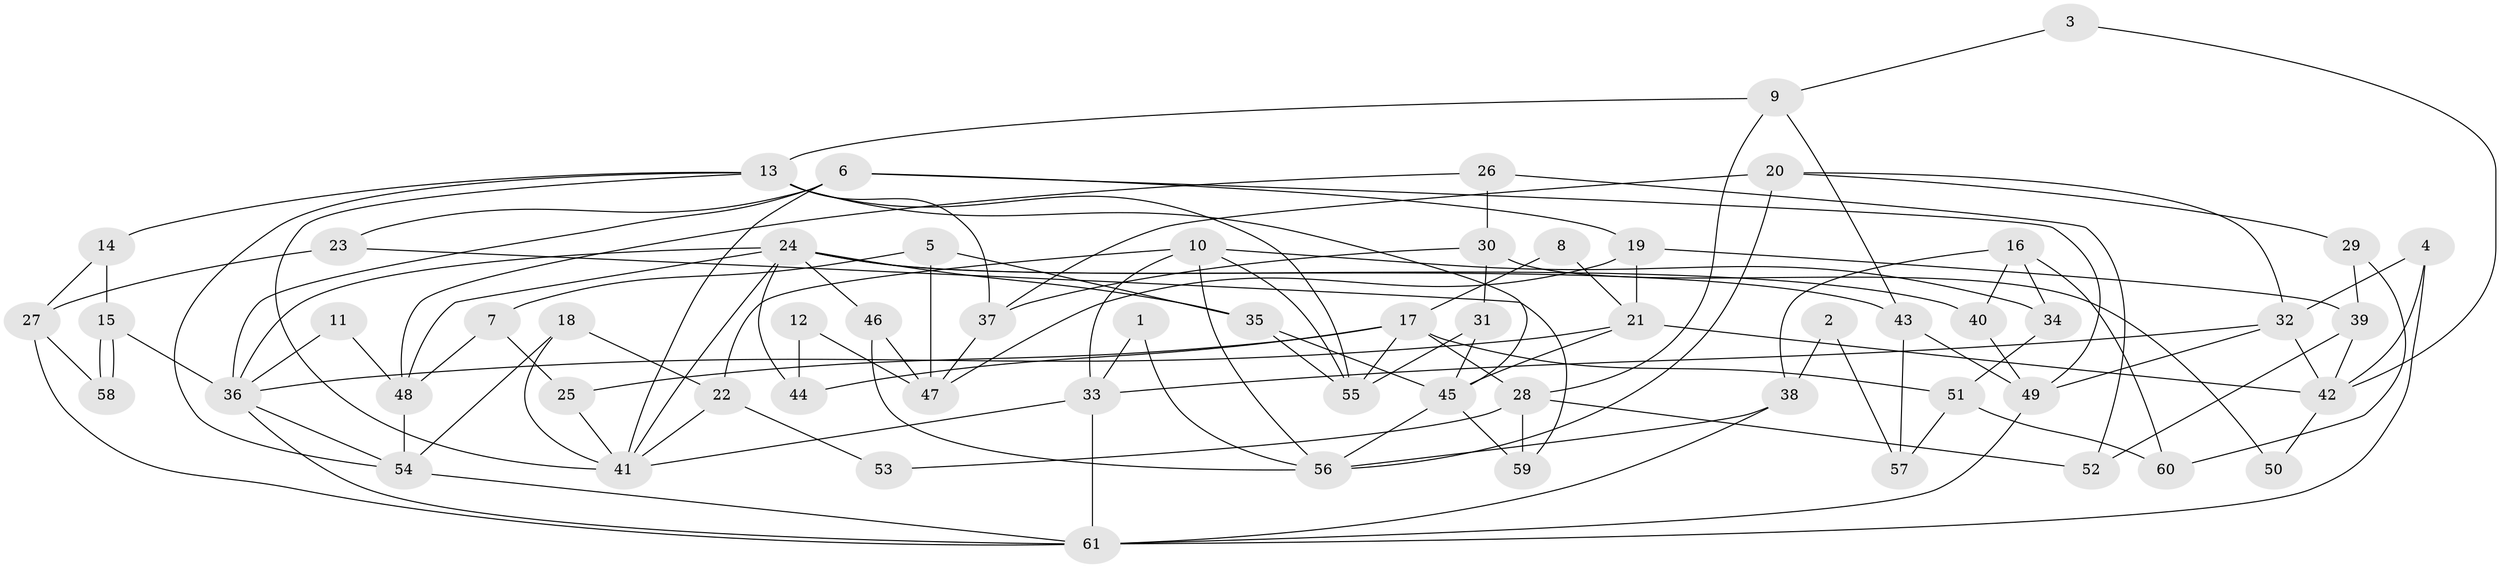 // Generated by graph-tools (version 1.1) at 2025/14/03/09/25 04:14:54]
// undirected, 61 vertices, 122 edges
graph export_dot {
graph [start="1"]
  node [color=gray90,style=filled];
  1;
  2;
  3;
  4;
  5;
  6;
  7;
  8;
  9;
  10;
  11;
  12;
  13;
  14;
  15;
  16;
  17;
  18;
  19;
  20;
  21;
  22;
  23;
  24;
  25;
  26;
  27;
  28;
  29;
  30;
  31;
  32;
  33;
  34;
  35;
  36;
  37;
  38;
  39;
  40;
  41;
  42;
  43;
  44;
  45;
  46;
  47;
  48;
  49;
  50;
  51;
  52;
  53;
  54;
  55;
  56;
  57;
  58;
  59;
  60;
  61;
  1 -- 33;
  1 -- 56;
  2 -- 38;
  2 -- 57;
  3 -- 42;
  3 -- 9;
  4 -- 42;
  4 -- 61;
  4 -- 32;
  5 -- 35;
  5 -- 7;
  5 -- 47;
  6 -- 36;
  6 -- 41;
  6 -- 19;
  6 -- 23;
  6 -- 49;
  7 -- 48;
  7 -- 25;
  8 -- 17;
  8 -- 21;
  9 -- 13;
  9 -- 43;
  9 -- 28;
  10 -- 33;
  10 -- 22;
  10 -- 34;
  10 -- 55;
  10 -- 56;
  11 -- 48;
  11 -- 36;
  12 -- 44;
  12 -- 47;
  13 -- 37;
  13 -- 55;
  13 -- 14;
  13 -- 41;
  13 -- 45;
  13 -- 54;
  14 -- 27;
  14 -- 15;
  15 -- 58;
  15 -- 58;
  15 -- 36;
  16 -- 38;
  16 -- 40;
  16 -- 34;
  16 -- 60;
  17 -- 55;
  17 -- 51;
  17 -- 25;
  17 -- 28;
  17 -- 44;
  18 -- 54;
  18 -- 41;
  18 -- 22;
  19 -- 21;
  19 -- 39;
  19 -- 47;
  20 -- 32;
  20 -- 37;
  20 -- 29;
  20 -- 56;
  21 -- 36;
  21 -- 45;
  21 -- 42;
  22 -- 41;
  22 -- 53;
  23 -- 59;
  23 -- 27;
  24 -- 46;
  24 -- 36;
  24 -- 35;
  24 -- 40;
  24 -- 41;
  24 -- 43;
  24 -- 44;
  24 -- 48;
  25 -- 41;
  26 -- 48;
  26 -- 52;
  26 -- 30;
  27 -- 61;
  27 -- 58;
  28 -- 52;
  28 -- 53;
  28 -- 59;
  29 -- 39;
  29 -- 60;
  30 -- 31;
  30 -- 37;
  30 -- 50;
  31 -- 45;
  31 -- 55;
  32 -- 49;
  32 -- 33;
  32 -- 42;
  33 -- 41;
  33 -- 61;
  34 -- 51;
  35 -- 45;
  35 -- 55;
  36 -- 54;
  36 -- 61;
  37 -- 47;
  38 -- 61;
  38 -- 56;
  39 -- 42;
  39 -- 52;
  40 -- 49;
  42 -- 50;
  43 -- 49;
  43 -- 57;
  45 -- 56;
  45 -- 59;
  46 -- 47;
  46 -- 56;
  48 -- 54;
  49 -- 61;
  51 -- 60;
  51 -- 57;
  54 -- 61;
}
